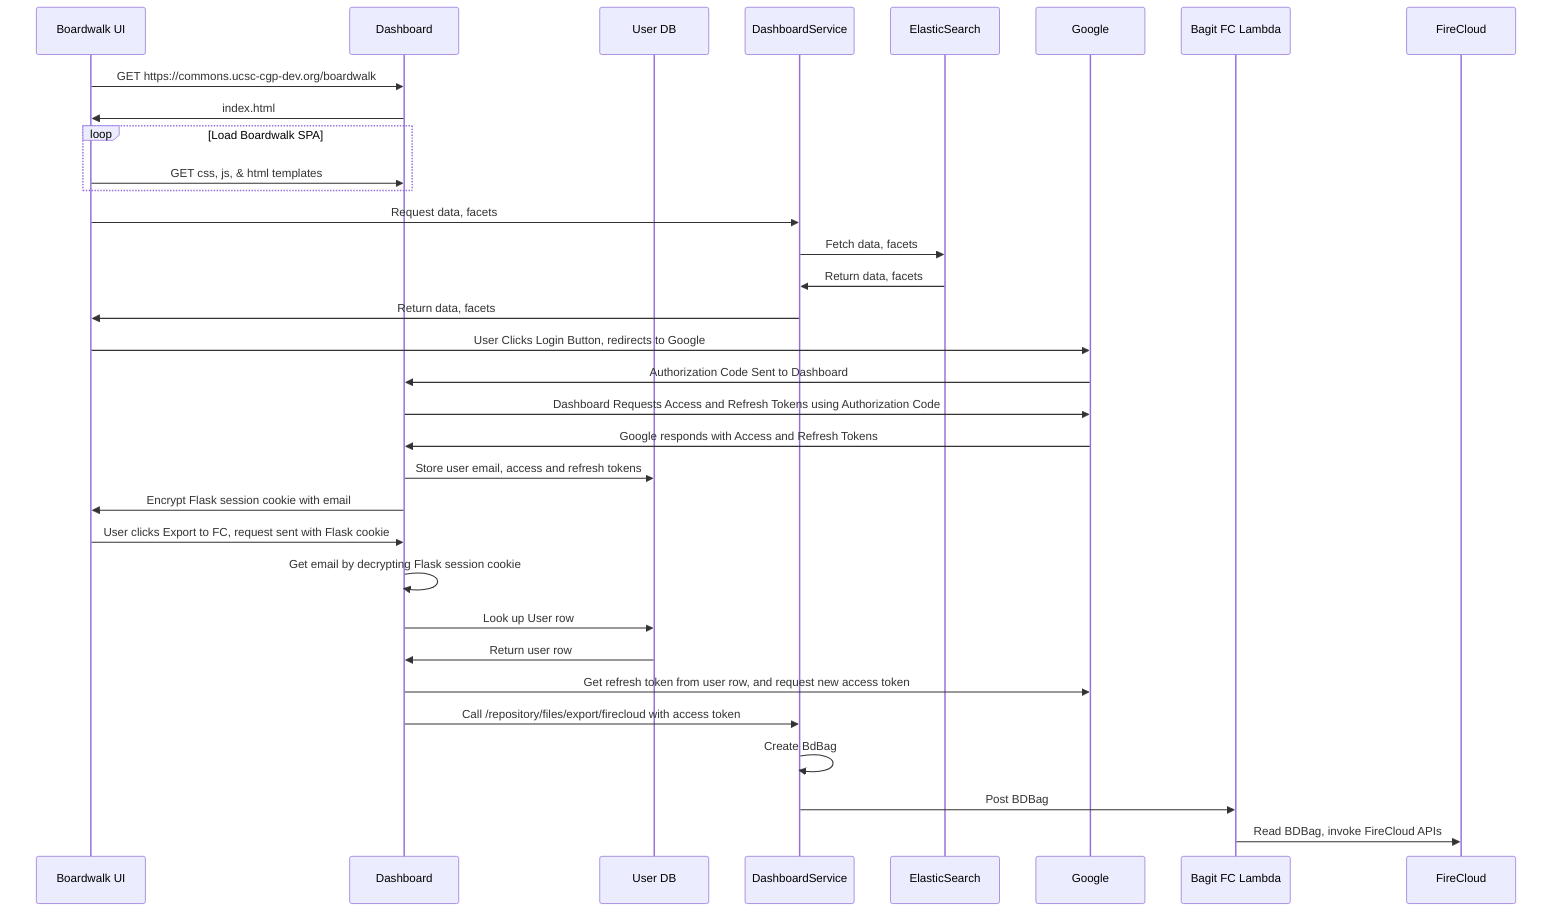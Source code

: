 sequenceDiagram
participant Boardwalk UI
participant Dashboard
participant User DB
participant DashboardService
Boardwalk UI ->> Dashboard: GET https://commons.ucsc-cgp-dev.org/boardwalk
Dashboard ->> Boardwalk UI: index.html
loop Load Boardwalk SPA
   Boardwalk UI ->> Dashboard: GET css, js, & html templates
end
Boardwalk UI ->> DashboardService: Request data, facets
DashboardService ->> ElasticSearch: Fetch data, facets
ElasticSearch ->> DashboardService: Return data, facets
DashboardService ->> Boardwalk UI: Return data, facets
Boardwalk UI ->> Google: User Clicks Login Button, redirects to Google
Google ->> Dashboard: Authorization Code Sent to  Dashboard
Dashboard ->> Google: Dashboard Requests Access and Refresh Tokens using Authorization Code
Google ->> Dashboard: Google responds with Access and Refresh Tokens
Dashboard ->> User DB: Store user email, access and refresh tokens
Dashboard ->> Boardwalk UI: Encrypt Flask session cookie with email
Boardwalk UI ->> Dashboard: User clicks Export to FC, request sent with Flask cookie
Dashboard ->> Dashboard: Get email by decrypting Flask session cookie
Dashboard ->> User DB: Look up User row
User DB ->> Dashboard: Return user row
Dashboard ->> Google: Get refresh token from user row, and request new access token
Dashboard ->> DashboardService: Call /repository/files/export/firecloud with access token
DashboardService ->> DashboardService: Create BdBag
DashboardService ->> Bagit FC Lambda: Post BDBag
Bagit FC Lambda ->> FireCloud: Read BDBag, invoke FireCloud APIs